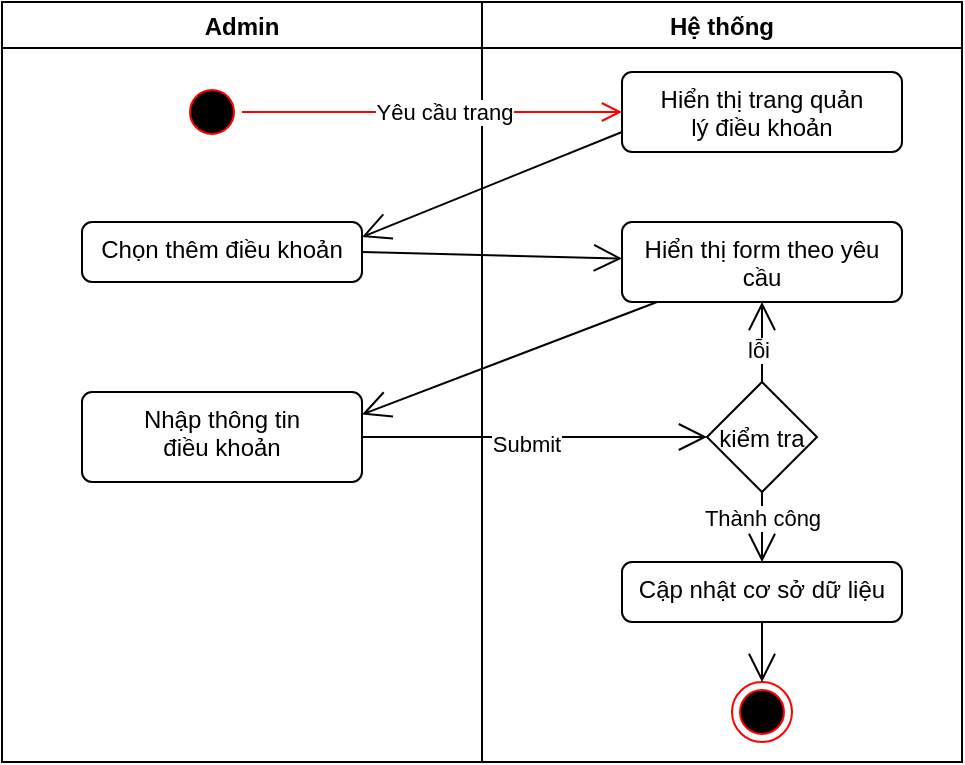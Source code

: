 <mxfile>
    <diagram id="PJjmeHktRxCXxRfmZM1S" name="Page-1">
        <mxGraphModel dx="686" dy="404" grid="1" gridSize="10" guides="1" tooltips="1" connect="1" arrows="1" fold="1" page="1" pageScale="1" pageWidth="850" pageHeight="1100" math="0" shadow="0">
            <root>
                <mxCell id="0"/>
                <mxCell id="1" parent="0"/>
                <mxCell id="3" value="Admin" style="swimlane;" parent="1" vertex="1">
                    <mxGeometry y="80" width="240" height="380" as="geometry"/>
                </mxCell>
                <mxCell id="5" value="" style="ellipse;html=1;shape=startState;fillColor=#000000;strokeColor=#ff0000;" parent="3" vertex="1">
                    <mxGeometry x="90" y="40" width="30" height="30" as="geometry"/>
                </mxCell>
                <mxCell id="9" value="Chọn thêm điều khoản&lt;br&gt;&lt;div&gt;&lt;br&gt;&lt;/div&gt;" style="html=1;align=center;verticalAlign=top;rounded=1;absoluteArcSize=1;arcSize=10;dashed=0;whiteSpace=wrap;" parent="3" vertex="1">
                    <mxGeometry x="40" y="110" width="140" height="30" as="geometry"/>
                </mxCell>
                <mxCell id="35" value="&lt;div&gt;Nhập thông tin&lt;/div&gt;&lt;div&gt;điều khoản&lt;/div&gt;" style="html=1;align=center;verticalAlign=top;rounded=1;absoluteArcSize=1;arcSize=10;dashed=0;whiteSpace=wrap;" parent="3" vertex="1">
                    <mxGeometry x="40" y="195" width="140" height="45" as="geometry"/>
                </mxCell>
                <mxCell id="4" value="Hệ thống" style="swimlane;" parent="1" vertex="1">
                    <mxGeometry x="240" y="80" width="240" height="380" as="geometry"/>
                </mxCell>
                <mxCell id="8" value="Hiển thị trang quản&lt;div&gt;lý điều khoản&lt;/div&gt;" style="html=1;align=center;verticalAlign=top;rounded=1;absoluteArcSize=1;arcSize=10;dashed=0;whiteSpace=wrap;" parent="4" vertex="1">
                    <mxGeometry x="70" y="35" width="140" height="40" as="geometry"/>
                </mxCell>
                <mxCell id="12" value="kiểm tra" style="rhombus;" parent="4" vertex="1">
                    <mxGeometry x="112.5" y="190" width="55" height="55" as="geometry"/>
                </mxCell>
                <mxCell id="34" value="Hiển thị form theo yêu cầu" style="html=1;align=center;verticalAlign=top;rounded=1;absoluteArcSize=1;arcSize=10;dashed=0;whiteSpace=wrap;" parent="4" vertex="1">
                    <mxGeometry x="70" y="110" width="140" height="40" as="geometry"/>
                </mxCell>
                <mxCell id="42" value="" style="endArrow=open;endFill=1;endSize=12;html=1;exitX=0.5;exitY=0;exitDx=0;exitDy=0;" parent="4" source="12" target="34" edge="1">
                    <mxGeometry width="160" relative="1" as="geometry">
                        <mxPoint x="-50" y="214" as="sourcePoint"/>
                        <mxPoint x="135" y="213" as="targetPoint"/>
                    </mxGeometry>
                </mxCell>
                <mxCell id="48" value="lỗi" style="edgeLabel;html=1;align=center;verticalAlign=middle;resizable=0;points=[];" parent="42" vertex="1" connectable="0">
                    <mxGeometry x="-0.2" y="2" relative="1" as="geometry">
                        <mxPoint as="offset"/>
                    </mxGeometry>
                </mxCell>
                <mxCell id="50" value="Cập nhật cơ sở dữ liệu" style="html=1;align=center;verticalAlign=top;rounded=1;absoluteArcSize=1;arcSize=10;dashed=0;whiteSpace=wrap;" parent="4" vertex="1">
                    <mxGeometry x="70" y="280" width="140" height="30" as="geometry"/>
                </mxCell>
                <mxCell id="20" value="" style="ellipse;html=1;shape=endState;fillColor=#000000;strokeColor=#ff0000;" parent="4" vertex="1">
                    <mxGeometry x="125" y="340" width="30" height="30" as="geometry"/>
                </mxCell>
                <mxCell id="21" value="" style="endArrow=open;endFill=1;endSize=12;html=1;exitX=0.5;exitY=1;exitDx=0;exitDy=0;" parent="4" source="50" target="20" edge="1">
                    <mxGeometry width="160" relative="1" as="geometry">
                        <mxPoint x="-130" y="290" as="sourcePoint"/>
                        <mxPoint x="150" y="240" as="targetPoint"/>
                    </mxGeometry>
                </mxCell>
                <mxCell id="49" value="" style="endArrow=open;endFill=1;endSize=12;html=1;exitX=0.5;exitY=1;exitDx=0;exitDy=0;entryX=0.5;entryY=0;entryDx=0;entryDy=0;" parent="4" source="12" target="50" edge="1">
                    <mxGeometry width="160" relative="1" as="geometry">
                        <mxPoint x="-50" y="234" as="sourcePoint"/>
                        <mxPoint x="140" y="290" as="targetPoint"/>
                    </mxGeometry>
                </mxCell>
                <mxCell id="51" value="Thành công" style="edgeLabel;html=1;align=center;verticalAlign=middle;resizable=0;points=[];" parent="49" vertex="1" connectable="0">
                    <mxGeometry x="-0.257" relative="1" as="geometry">
                        <mxPoint as="offset"/>
                    </mxGeometry>
                </mxCell>
                <mxCell id="6" value="" style="edgeStyle=orthogonalEdgeStyle;html=1;verticalAlign=bottom;endArrow=open;endSize=8;strokeColor=#ff0000;" parent="1" source="5" target="8" edge="1">
                    <mxGeometry relative="1" as="geometry">
                        <mxPoint x="290" y="135" as="targetPoint"/>
                    </mxGeometry>
                </mxCell>
                <mxCell id="7" value="Yêu cầu trang" style="edgeLabel;html=1;align=center;verticalAlign=middle;resizable=0;points=[];" parent="6" vertex="1" connectable="0">
                    <mxGeometry x="0.055" relative="1" as="geometry">
                        <mxPoint x="1" as="offset"/>
                    </mxGeometry>
                </mxCell>
                <mxCell id="10" value="" style="endArrow=open;endFill=0;endSize=12;html=1;exitX=0;exitY=0.75;exitDx=0;exitDy=0;entryX=1;entryY=0.25;entryDx=0;entryDy=0;" parent="1" source="8" target="9" edge="1">
                    <mxGeometry width="160" relative="1" as="geometry">
                        <mxPoint x="220" y="220" as="sourcePoint"/>
                        <mxPoint x="380" y="220" as="targetPoint"/>
                    </mxGeometry>
                </mxCell>
                <mxCell id="13" value="" style="endArrow=open;endFill=1;endSize=12;html=1;exitX=1;exitY=0.5;exitDx=0;exitDy=0;" parent="1" source="9" target="34" edge="1">
                    <mxGeometry width="160" relative="1" as="geometry">
                        <mxPoint x="320" y="155" as="sourcePoint"/>
                        <mxPoint x="182" y="200" as="targetPoint"/>
                    </mxGeometry>
                </mxCell>
                <mxCell id="38" value="" style="endArrow=open;endFill=1;endSize=12;html=1;exitX=1;exitY=0.5;exitDx=0;exitDy=0;entryX=0;entryY=0.5;entryDx=0;entryDy=0;" parent="1" source="35" target="12" edge="1">
                    <mxGeometry width="160" relative="1" as="geometry">
                        <mxPoint x="190" y="215" as="sourcePoint"/>
                        <mxPoint x="330" y="280" as="targetPoint"/>
                    </mxGeometry>
                </mxCell>
                <mxCell id="52" value="Submit" style="edgeLabel;html=1;align=center;verticalAlign=middle;resizable=0;points=[];" parent="38" vertex="1" connectable="0">
                    <mxGeometry x="-0.049" y="-2" relative="1" as="geometry">
                        <mxPoint y="1" as="offset"/>
                    </mxGeometry>
                </mxCell>
                <mxCell id="37" value="" style="endArrow=open;endFill=1;endSize=12;html=1;entryX=1;entryY=0.25;entryDx=0;entryDy=0;" parent="1" source="34" target="35" edge="1">
                    <mxGeometry width="160" relative="1" as="geometry">
                        <mxPoint x="190" y="215" as="sourcePoint"/>
                        <mxPoint x="320" y="218" as="targetPoint"/>
                    </mxGeometry>
                </mxCell>
            </root>
        </mxGraphModel>
    </diagram>
</mxfile>